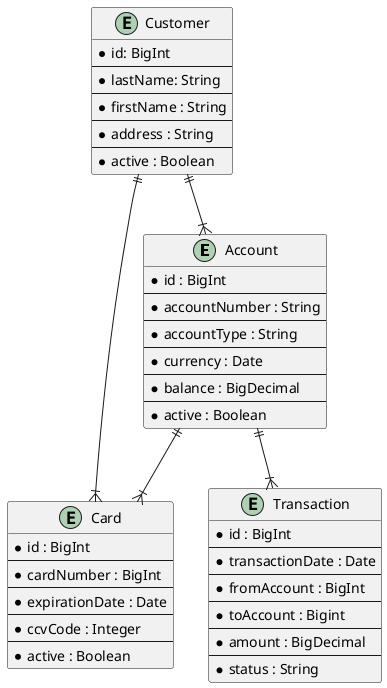 @startuml

entity "Account" as account {
  *id : BigInt
  --
  *accountNumber : String
  --
  *accountType : String
  --
  *currency : Date
  --
  *balance : BigDecimal
  --
  *active : Boolean
}

entity "Customer" as customer {
  *id: BigInt
  --
  *lastName: String
  --
  *firstName : String
  --
  *address : String
  --
  *active : Boolean
}

entity "Card" as card {
  *id : BigInt
  --
  *cardNumber : BigInt
  --
  *expirationDate : Date
  --
  *ccvCode : Integer
  --
  *active : Boolean
}

entity "Transaction" as transaction {
  *id : BigInt
  --
  *transactionDate : Date
  --
  *fromAccount : BigInt
  --
  *toAccount : Bigint
  --
  *amount : BigDecimal
  --
  *status : String
}

customer ||--|{ account

account ||--|{ transaction

account ||--|{ card

customer ||--|{ card

@enduml